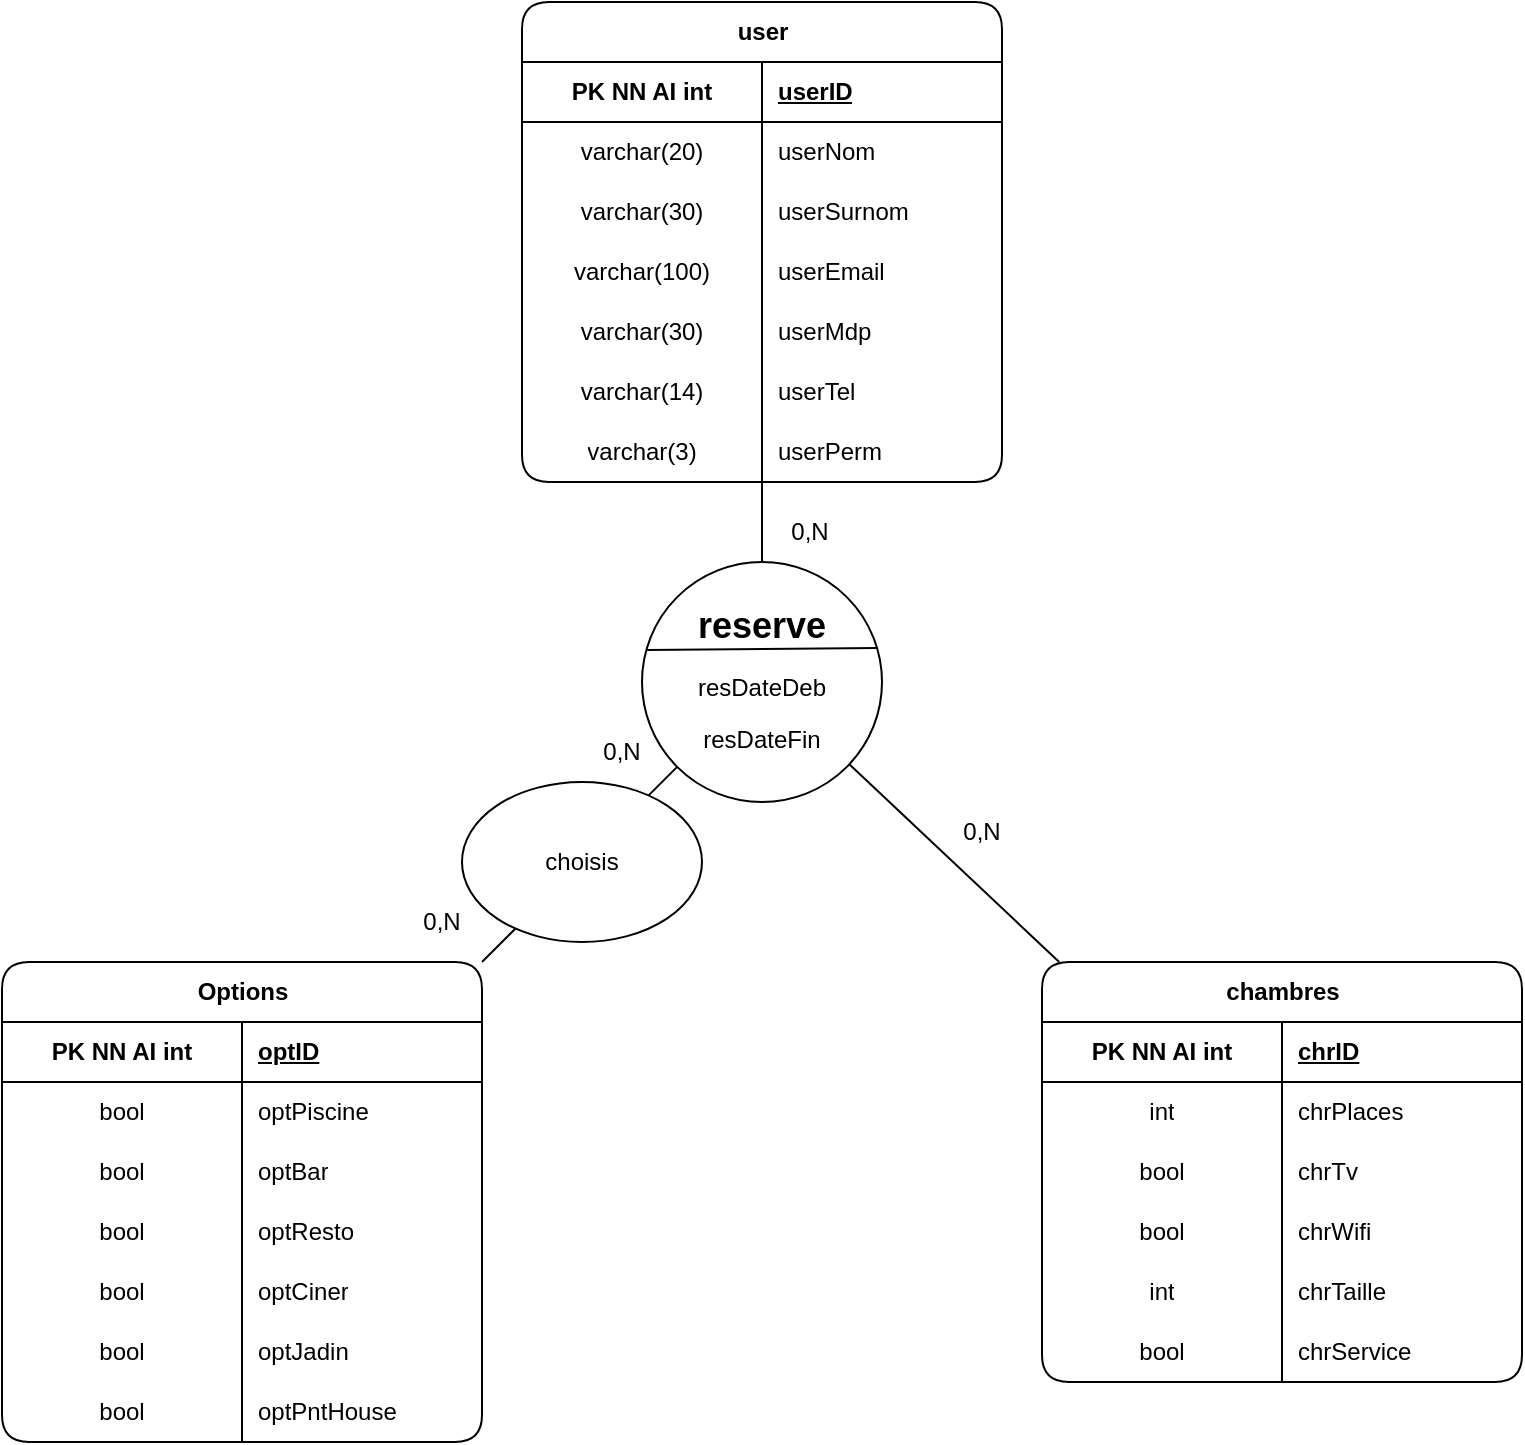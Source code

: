 <mxfile version="21.6.8" type="device" pages="2">
  <diagram name="mcd" id="0VUE_btCbwP5V_DI0fSj">
    <mxGraphModel dx="978" dy="571" grid="1" gridSize="10" guides="1" tooltips="1" connect="1" arrows="1" fold="1" page="1" pageScale="1" pageWidth="827" pageHeight="1169" math="0" shadow="0">
      <root>
        <mxCell id="0" />
        <mxCell id="1" parent="0" />
        <mxCell id="zVL0Dq3wx6tWAgTs3PxP-1" value="user" style="shape=table;startSize=30;container=1;collapsible=1;childLayout=tableLayout;fixedRows=1;rowLines=0;fontStyle=1;align=center;resizeLast=1;html=1;labelBackgroundColor=none;rounded=1;" parent="1" vertex="1">
          <mxGeometry x="300" y="40" width="240" height="240" as="geometry" />
        </mxCell>
        <mxCell id="zVL0Dq3wx6tWAgTs3PxP-2" value="" style="shape=tableRow;horizontal=0;startSize=0;swimlaneHead=0;swimlaneBody=0;fillColor=none;collapsible=0;dropTarget=0;points=[[0,0.5],[1,0.5]];portConstraint=eastwest;top=0;left=0;right=0;bottom=1;labelBackgroundColor=none;rounded=1;" parent="zVL0Dq3wx6tWAgTs3PxP-1" vertex="1">
          <mxGeometry y="30" width="240" height="30" as="geometry" />
        </mxCell>
        <mxCell id="zVL0Dq3wx6tWAgTs3PxP-3" value="PK NN AI int" style="shape=partialRectangle;connectable=0;fillColor=none;top=0;left=0;bottom=0;right=0;fontStyle=1;overflow=hidden;whiteSpace=wrap;html=1;labelBackgroundColor=none;rounded=1;" parent="zVL0Dq3wx6tWAgTs3PxP-2" vertex="1">
          <mxGeometry width="120" height="30" as="geometry">
            <mxRectangle width="120" height="30" as="alternateBounds" />
          </mxGeometry>
        </mxCell>
        <mxCell id="zVL0Dq3wx6tWAgTs3PxP-4" value="userID" style="shape=partialRectangle;connectable=0;fillColor=none;top=0;left=0;bottom=0;right=0;align=left;spacingLeft=6;fontStyle=5;overflow=hidden;whiteSpace=wrap;html=1;labelBackgroundColor=none;rounded=1;" parent="zVL0Dq3wx6tWAgTs3PxP-2" vertex="1">
          <mxGeometry x="120" width="120" height="30" as="geometry">
            <mxRectangle width="120" height="30" as="alternateBounds" />
          </mxGeometry>
        </mxCell>
        <mxCell id="zVL0Dq3wx6tWAgTs3PxP-5" value="" style="shape=tableRow;horizontal=0;startSize=0;swimlaneHead=0;swimlaneBody=0;fillColor=none;collapsible=0;dropTarget=0;points=[[0,0.5],[1,0.5]];portConstraint=eastwest;top=0;left=0;right=0;bottom=0;labelBackgroundColor=none;rounded=1;" parent="zVL0Dq3wx6tWAgTs3PxP-1" vertex="1">
          <mxGeometry y="60" width="240" height="30" as="geometry" />
        </mxCell>
        <mxCell id="zVL0Dq3wx6tWAgTs3PxP-6" value="varchar(20)" style="shape=partialRectangle;connectable=0;fillColor=none;top=0;left=0;bottom=0;right=0;editable=1;overflow=hidden;whiteSpace=wrap;html=1;labelBackgroundColor=none;rounded=1;" parent="zVL0Dq3wx6tWAgTs3PxP-5" vertex="1">
          <mxGeometry width="120" height="30" as="geometry">
            <mxRectangle width="120" height="30" as="alternateBounds" />
          </mxGeometry>
        </mxCell>
        <mxCell id="zVL0Dq3wx6tWAgTs3PxP-7" value="userNom" style="shape=partialRectangle;connectable=0;fillColor=none;top=0;left=0;bottom=0;right=0;align=left;spacingLeft=6;overflow=hidden;whiteSpace=wrap;html=1;labelBackgroundColor=none;rounded=1;" parent="zVL0Dq3wx6tWAgTs3PxP-5" vertex="1">
          <mxGeometry x="120" width="120" height="30" as="geometry">
            <mxRectangle width="120" height="30" as="alternateBounds" />
          </mxGeometry>
        </mxCell>
        <mxCell id="zVL0Dq3wx6tWAgTs3PxP-8" value="" style="shape=tableRow;horizontal=0;startSize=0;swimlaneHead=0;swimlaneBody=0;fillColor=none;collapsible=0;dropTarget=0;points=[[0,0.5],[1,0.5]];portConstraint=eastwest;top=0;left=0;right=0;bottom=0;labelBackgroundColor=none;rounded=1;" parent="zVL0Dq3wx6tWAgTs3PxP-1" vertex="1">
          <mxGeometry y="90" width="240" height="30" as="geometry" />
        </mxCell>
        <mxCell id="zVL0Dq3wx6tWAgTs3PxP-9" value="varchar(30)" style="shape=partialRectangle;connectable=0;fillColor=none;top=0;left=0;bottom=0;right=0;editable=1;overflow=hidden;whiteSpace=wrap;html=1;labelBackgroundColor=none;rounded=1;" parent="zVL0Dq3wx6tWAgTs3PxP-8" vertex="1">
          <mxGeometry width="120" height="30" as="geometry">
            <mxRectangle width="120" height="30" as="alternateBounds" />
          </mxGeometry>
        </mxCell>
        <mxCell id="zVL0Dq3wx6tWAgTs3PxP-10" value="userSurnom" style="shape=partialRectangle;connectable=0;fillColor=none;top=0;left=0;bottom=0;right=0;align=left;spacingLeft=6;overflow=hidden;whiteSpace=wrap;html=1;labelBackgroundColor=none;rounded=1;" parent="zVL0Dq3wx6tWAgTs3PxP-8" vertex="1">
          <mxGeometry x="120" width="120" height="30" as="geometry">
            <mxRectangle width="120" height="30" as="alternateBounds" />
          </mxGeometry>
        </mxCell>
        <mxCell id="zVL0Dq3wx6tWAgTs3PxP-11" value="" style="shape=tableRow;horizontal=0;startSize=0;swimlaneHead=0;swimlaneBody=0;fillColor=none;collapsible=0;dropTarget=0;points=[[0,0.5],[1,0.5]];portConstraint=eastwest;top=0;left=0;right=0;bottom=0;labelBackgroundColor=none;rounded=1;" parent="zVL0Dq3wx6tWAgTs3PxP-1" vertex="1">
          <mxGeometry y="120" width="240" height="30" as="geometry" />
        </mxCell>
        <mxCell id="zVL0Dq3wx6tWAgTs3PxP-12" value="varchar(100)" style="shape=partialRectangle;connectable=0;fillColor=none;top=0;left=0;bottom=0;right=0;editable=1;overflow=hidden;whiteSpace=wrap;html=1;labelBackgroundColor=none;rounded=1;" parent="zVL0Dq3wx6tWAgTs3PxP-11" vertex="1">
          <mxGeometry width="120" height="30" as="geometry">
            <mxRectangle width="120" height="30" as="alternateBounds" />
          </mxGeometry>
        </mxCell>
        <mxCell id="zVL0Dq3wx6tWAgTs3PxP-13" value="userEmail" style="shape=partialRectangle;connectable=0;fillColor=none;top=0;left=0;bottom=0;right=0;align=left;spacingLeft=6;overflow=hidden;whiteSpace=wrap;html=1;labelBackgroundColor=none;rounded=1;" parent="zVL0Dq3wx6tWAgTs3PxP-11" vertex="1">
          <mxGeometry x="120" width="120" height="30" as="geometry">
            <mxRectangle width="120" height="30" as="alternateBounds" />
          </mxGeometry>
        </mxCell>
        <mxCell id="zVL0Dq3wx6tWAgTs3PxP-16" value="" style="shape=tableRow;horizontal=0;startSize=0;swimlaneHead=0;swimlaneBody=0;fillColor=none;collapsible=0;dropTarget=0;points=[[0,0.5],[1,0.5]];portConstraint=eastwest;top=0;left=0;right=0;bottom=0;labelBackgroundColor=none;rounded=1;" parent="zVL0Dq3wx6tWAgTs3PxP-1" vertex="1">
          <mxGeometry y="150" width="240" height="30" as="geometry" />
        </mxCell>
        <mxCell id="zVL0Dq3wx6tWAgTs3PxP-17" value="varchar(30)" style="shape=partialRectangle;connectable=0;fillColor=none;top=0;left=0;bottom=0;right=0;editable=1;overflow=hidden;whiteSpace=wrap;html=1;labelBackgroundColor=none;rounded=1;" parent="zVL0Dq3wx6tWAgTs3PxP-16" vertex="1">
          <mxGeometry width="120" height="30" as="geometry">
            <mxRectangle width="120" height="30" as="alternateBounds" />
          </mxGeometry>
        </mxCell>
        <mxCell id="zVL0Dq3wx6tWAgTs3PxP-18" value="userMdp" style="shape=partialRectangle;connectable=0;fillColor=none;top=0;left=0;bottom=0;right=0;align=left;spacingLeft=6;overflow=hidden;whiteSpace=wrap;html=1;labelBackgroundColor=none;rounded=1;" parent="zVL0Dq3wx6tWAgTs3PxP-16" vertex="1">
          <mxGeometry x="120" width="120" height="30" as="geometry">
            <mxRectangle width="120" height="30" as="alternateBounds" />
          </mxGeometry>
        </mxCell>
        <mxCell id="zVL0Dq3wx6tWAgTs3PxP-19" value="" style="shape=tableRow;horizontal=0;startSize=0;swimlaneHead=0;swimlaneBody=0;fillColor=none;collapsible=0;dropTarget=0;points=[[0,0.5],[1,0.5]];portConstraint=eastwest;top=0;left=0;right=0;bottom=0;labelBackgroundColor=none;rounded=1;" parent="zVL0Dq3wx6tWAgTs3PxP-1" vertex="1">
          <mxGeometry y="180" width="240" height="30" as="geometry" />
        </mxCell>
        <mxCell id="zVL0Dq3wx6tWAgTs3PxP-20" value="varchar(14)" style="shape=partialRectangle;connectable=0;fillColor=none;top=0;left=0;bottom=0;right=0;editable=1;overflow=hidden;whiteSpace=wrap;html=1;labelBackgroundColor=none;rounded=1;" parent="zVL0Dq3wx6tWAgTs3PxP-19" vertex="1">
          <mxGeometry width="120" height="30" as="geometry">
            <mxRectangle width="120" height="30" as="alternateBounds" />
          </mxGeometry>
        </mxCell>
        <mxCell id="zVL0Dq3wx6tWAgTs3PxP-21" value="userTel" style="shape=partialRectangle;connectable=0;fillColor=none;top=0;left=0;bottom=0;right=0;align=left;spacingLeft=6;overflow=hidden;whiteSpace=wrap;html=1;labelBackgroundColor=none;rounded=1;" parent="zVL0Dq3wx6tWAgTs3PxP-19" vertex="1">
          <mxGeometry x="120" width="120" height="30" as="geometry">
            <mxRectangle width="120" height="30" as="alternateBounds" />
          </mxGeometry>
        </mxCell>
        <mxCell id="zVL0Dq3wx6tWAgTs3PxP-22" value="" style="shape=tableRow;horizontal=0;startSize=0;swimlaneHead=0;swimlaneBody=0;fillColor=none;collapsible=0;dropTarget=0;points=[[0,0.5],[1,0.5]];portConstraint=eastwest;top=0;left=0;right=0;bottom=0;labelBackgroundColor=none;rounded=1;" parent="zVL0Dq3wx6tWAgTs3PxP-1" vertex="1">
          <mxGeometry y="210" width="240" height="30" as="geometry" />
        </mxCell>
        <mxCell id="zVL0Dq3wx6tWAgTs3PxP-23" value="varchar(3)" style="shape=partialRectangle;connectable=0;fillColor=none;top=0;left=0;bottom=0;right=0;editable=1;overflow=hidden;whiteSpace=wrap;html=1;labelBackgroundColor=none;rounded=1;" parent="zVL0Dq3wx6tWAgTs3PxP-22" vertex="1">
          <mxGeometry width="120" height="30" as="geometry">
            <mxRectangle width="120" height="30" as="alternateBounds" />
          </mxGeometry>
        </mxCell>
        <mxCell id="zVL0Dq3wx6tWAgTs3PxP-24" value="userPerm" style="shape=partialRectangle;connectable=0;fillColor=none;top=0;left=0;bottom=0;right=0;align=left;spacingLeft=6;overflow=hidden;whiteSpace=wrap;html=1;labelBackgroundColor=none;rounded=1;" parent="zVL0Dq3wx6tWAgTs3PxP-22" vertex="1">
          <mxGeometry x="120" width="120" height="30" as="geometry">
            <mxRectangle width="120" height="30" as="alternateBounds" />
          </mxGeometry>
        </mxCell>
        <mxCell id="zVL0Dq3wx6tWAgTs3PxP-47" value="chambres" style="shape=table;startSize=30;container=1;collapsible=1;childLayout=tableLayout;fixedRows=1;rowLines=0;fontStyle=1;align=center;resizeLast=1;html=1;labelBackgroundColor=none;rounded=1;" parent="1" vertex="1">
          <mxGeometry x="560" y="520" width="240" height="210" as="geometry" />
        </mxCell>
        <mxCell id="zVL0Dq3wx6tWAgTs3PxP-48" value="" style="shape=tableRow;horizontal=0;startSize=0;swimlaneHead=0;swimlaneBody=0;fillColor=none;collapsible=0;dropTarget=0;points=[[0,0.5],[1,0.5]];portConstraint=eastwest;top=0;left=0;right=0;bottom=1;labelBackgroundColor=none;rounded=1;" parent="zVL0Dq3wx6tWAgTs3PxP-47" vertex="1">
          <mxGeometry y="30" width="240" height="30" as="geometry" />
        </mxCell>
        <mxCell id="zVL0Dq3wx6tWAgTs3PxP-49" value="PK NN AI int" style="shape=partialRectangle;connectable=0;fillColor=none;top=0;left=0;bottom=0;right=0;fontStyle=1;overflow=hidden;whiteSpace=wrap;html=1;labelBackgroundColor=none;rounded=1;" parent="zVL0Dq3wx6tWAgTs3PxP-48" vertex="1">
          <mxGeometry width="120" height="30" as="geometry">
            <mxRectangle width="120" height="30" as="alternateBounds" />
          </mxGeometry>
        </mxCell>
        <mxCell id="zVL0Dq3wx6tWAgTs3PxP-50" value="chrID" style="shape=partialRectangle;connectable=0;fillColor=none;top=0;left=0;bottom=0;right=0;align=left;spacingLeft=6;fontStyle=5;overflow=hidden;whiteSpace=wrap;html=1;labelBackgroundColor=none;rounded=1;" parent="zVL0Dq3wx6tWAgTs3PxP-48" vertex="1">
          <mxGeometry x="120" width="120" height="30" as="geometry">
            <mxRectangle width="120" height="30" as="alternateBounds" />
          </mxGeometry>
        </mxCell>
        <mxCell id="zVL0Dq3wx6tWAgTs3PxP-51" value="" style="shape=tableRow;horizontal=0;startSize=0;swimlaneHead=0;swimlaneBody=0;fillColor=none;collapsible=0;dropTarget=0;points=[[0,0.5],[1,0.5]];portConstraint=eastwest;top=0;left=0;right=0;bottom=0;labelBackgroundColor=none;rounded=1;" parent="zVL0Dq3wx6tWAgTs3PxP-47" vertex="1">
          <mxGeometry y="60" width="240" height="30" as="geometry" />
        </mxCell>
        <mxCell id="zVL0Dq3wx6tWAgTs3PxP-52" value="int" style="shape=partialRectangle;connectable=0;fillColor=none;top=0;left=0;bottom=0;right=0;editable=1;overflow=hidden;whiteSpace=wrap;html=1;labelBackgroundColor=none;rounded=1;" parent="zVL0Dq3wx6tWAgTs3PxP-51" vertex="1">
          <mxGeometry width="120" height="30" as="geometry">
            <mxRectangle width="120" height="30" as="alternateBounds" />
          </mxGeometry>
        </mxCell>
        <mxCell id="zVL0Dq3wx6tWAgTs3PxP-53" value="chrPlaces" style="shape=partialRectangle;connectable=0;fillColor=none;top=0;left=0;bottom=0;right=0;align=left;spacingLeft=6;overflow=hidden;whiteSpace=wrap;html=1;labelBackgroundColor=none;rounded=1;" parent="zVL0Dq3wx6tWAgTs3PxP-51" vertex="1">
          <mxGeometry x="120" width="120" height="30" as="geometry">
            <mxRectangle width="120" height="30" as="alternateBounds" />
          </mxGeometry>
        </mxCell>
        <mxCell id="zVL0Dq3wx6tWAgTs3PxP-54" value="" style="shape=tableRow;horizontal=0;startSize=0;swimlaneHead=0;swimlaneBody=0;fillColor=none;collapsible=0;dropTarget=0;points=[[0,0.5],[1,0.5]];portConstraint=eastwest;top=0;left=0;right=0;bottom=0;labelBackgroundColor=none;rounded=1;" parent="zVL0Dq3wx6tWAgTs3PxP-47" vertex="1">
          <mxGeometry y="90" width="240" height="30" as="geometry" />
        </mxCell>
        <mxCell id="zVL0Dq3wx6tWAgTs3PxP-55" value="bool" style="shape=partialRectangle;connectable=0;fillColor=none;top=0;left=0;bottom=0;right=0;editable=1;overflow=hidden;whiteSpace=wrap;html=1;labelBackgroundColor=none;rounded=1;" parent="zVL0Dq3wx6tWAgTs3PxP-54" vertex="1">
          <mxGeometry width="120" height="30" as="geometry">
            <mxRectangle width="120" height="30" as="alternateBounds" />
          </mxGeometry>
        </mxCell>
        <mxCell id="zVL0Dq3wx6tWAgTs3PxP-56" value="chrTv" style="shape=partialRectangle;connectable=0;fillColor=none;top=0;left=0;bottom=0;right=0;align=left;spacingLeft=6;overflow=hidden;whiteSpace=wrap;html=1;labelBackgroundColor=none;rounded=1;" parent="zVL0Dq3wx6tWAgTs3PxP-54" vertex="1">
          <mxGeometry x="120" width="120" height="30" as="geometry">
            <mxRectangle width="120" height="30" as="alternateBounds" />
          </mxGeometry>
        </mxCell>
        <mxCell id="zVL0Dq3wx6tWAgTs3PxP-57" value="" style="shape=tableRow;horizontal=0;startSize=0;swimlaneHead=0;swimlaneBody=0;fillColor=none;collapsible=0;dropTarget=0;points=[[0,0.5],[1,0.5]];portConstraint=eastwest;top=0;left=0;right=0;bottom=0;labelBackgroundColor=none;rounded=1;" parent="zVL0Dq3wx6tWAgTs3PxP-47" vertex="1">
          <mxGeometry y="120" width="240" height="30" as="geometry" />
        </mxCell>
        <mxCell id="zVL0Dq3wx6tWAgTs3PxP-58" value="bool" style="shape=partialRectangle;connectable=0;fillColor=none;top=0;left=0;bottom=0;right=0;editable=1;overflow=hidden;whiteSpace=wrap;html=1;labelBackgroundColor=none;rounded=1;" parent="zVL0Dq3wx6tWAgTs3PxP-57" vertex="1">
          <mxGeometry width="120" height="30" as="geometry">
            <mxRectangle width="120" height="30" as="alternateBounds" />
          </mxGeometry>
        </mxCell>
        <mxCell id="zVL0Dq3wx6tWAgTs3PxP-59" value="chrWifi" style="shape=partialRectangle;connectable=0;fillColor=none;top=0;left=0;bottom=0;right=0;align=left;spacingLeft=6;overflow=hidden;whiteSpace=wrap;html=1;labelBackgroundColor=none;rounded=1;" parent="zVL0Dq3wx6tWAgTs3PxP-57" vertex="1">
          <mxGeometry x="120" width="120" height="30" as="geometry">
            <mxRectangle width="120" height="30" as="alternateBounds" />
          </mxGeometry>
        </mxCell>
        <mxCell id="zVL0Dq3wx6tWAgTs3PxP-60" value="" style="shape=tableRow;horizontal=0;startSize=0;swimlaneHead=0;swimlaneBody=0;fillColor=none;collapsible=0;dropTarget=0;points=[[0,0.5],[1,0.5]];portConstraint=eastwest;top=0;left=0;right=0;bottom=0;labelBackgroundColor=none;rounded=1;" parent="zVL0Dq3wx6tWAgTs3PxP-47" vertex="1">
          <mxGeometry y="150" width="240" height="30" as="geometry" />
        </mxCell>
        <mxCell id="zVL0Dq3wx6tWAgTs3PxP-61" value="int" style="shape=partialRectangle;connectable=0;fillColor=none;top=0;left=0;bottom=0;right=0;editable=1;overflow=hidden;whiteSpace=wrap;html=1;labelBackgroundColor=none;rounded=1;" parent="zVL0Dq3wx6tWAgTs3PxP-60" vertex="1">
          <mxGeometry width="120" height="30" as="geometry">
            <mxRectangle width="120" height="30" as="alternateBounds" />
          </mxGeometry>
        </mxCell>
        <mxCell id="zVL0Dq3wx6tWAgTs3PxP-62" value="chrTaille" style="shape=partialRectangle;connectable=0;fillColor=none;top=0;left=0;bottom=0;right=0;align=left;spacingLeft=6;overflow=hidden;whiteSpace=wrap;html=1;labelBackgroundColor=none;rounded=1;" parent="zVL0Dq3wx6tWAgTs3PxP-60" vertex="1">
          <mxGeometry x="120" width="120" height="30" as="geometry">
            <mxRectangle width="120" height="30" as="alternateBounds" />
          </mxGeometry>
        </mxCell>
        <mxCell id="zVL0Dq3wx6tWAgTs3PxP-63" value="" style="shape=tableRow;horizontal=0;startSize=0;swimlaneHead=0;swimlaneBody=0;fillColor=none;collapsible=0;dropTarget=0;points=[[0,0.5],[1,0.5]];portConstraint=eastwest;top=0;left=0;right=0;bottom=0;labelBackgroundColor=none;rounded=1;" parent="zVL0Dq3wx6tWAgTs3PxP-47" vertex="1">
          <mxGeometry y="180" width="240" height="30" as="geometry" />
        </mxCell>
        <mxCell id="zVL0Dq3wx6tWAgTs3PxP-64" value="bool" style="shape=partialRectangle;connectable=0;fillColor=none;top=0;left=0;bottom=0;right=0;editable=1;overflow=hidden;whiteSpace=wrap;html=1;labelBackgroundColor=none;rounded=1;" parent="zVL0Dq3wx6tWAgTs3PxP-63" vertex="1">
          <mxGeometry width="120" height="30" as="geometry">
            <mxRectangle width="120" height="30" as="alternateBounds" />
          </mxGeometry>
        </mxCell>
        <mxCell id="zVL0Dq3wx6tWAgTs3PxP-65" value="chrService" style="shape=partialRectangle;connectable=0;fillColor=none;top=0;left=0;bottom=0;right=0;align=left;spacingLeft=6;overflow=hidden;whiteSpace=wrap;html=1;labelBackgroundColor=none;rounded=1;" parent="zVL0Dq3wx6tWAgTs3PxP-63" vertex="1">
          <mxGeometry x="120" width="120" height="30" as="geometry">
            <mxRectangle width="120" height="30" as="alternateBounds" />
          </mxGeometry>
        </mxCell>
        <mxCell id="zVL0Dq3wx6tWAgTs3PxP-69" value="Options" style="shape=table;startSize=30;container=1;collapsible=1;childLayout=tableLayout;fixedRows=1;rowLines=0;fontStyle=1;align=center;resizeLast=1;html=1;labelBackgroundColor=none;rounded=1;" parent="1" vertex="1">
          <mxGeometry x="40" y="520" width="240" height="240" as="geometry" />
        </mxCell>
        <mxCell id="zVL0Dq3wx6tWAgTs3PxP-70" value="" style="shape=tableRow;horizontal=0;startSize=0;swimlaneHead=0;swimlaneBody=0;fillColor=none;collapsible=0;dropTarget=0;points=[[0,0.5],[1,0.5]];portConstraint=eastwest;top=0;left=0;right=0;bottom=1;labelBackgroundColor=none;rounded=1;" parent="zVL0Dq3wx6tWAgTs3PxP-69" vertex="1">
          <mxGeometry y="30" width="240" height="30" as="geometry" />
        </mxCell>
        <mxCell id="zVL0Dq3wx6tWAgTs3PxP-71" value="PK NN AI int" style="shape=partialRectangle;connectable=0;fillColor=none;top=0;left=0;bottom=0;right=0;fontStyle=1;overflow=hidden;whiteSpace=wrap;html=1;labelBackgroundColor=none;rounded=1;" parent="zVL0Dq3wx6tWAgTs3PxP-70" vertex="1">
          <mxGeometry width="120" height="30" as="geometry">
            <mxRectangle width="120" height="30" as="alternateBounds" />
          </mxGeometry>
        </mxCell>
        <mxCell id="zVL0Dq3wx6tWAgTs3PxP-72" value="optID" style="shape=partialRectangle;connectable=0;fillColor=none;top=0;left=0;bottom=0;right=0;align=left;spacingLeft=6;fontStyle=5;overflow=hidden;whiteSpace=wrap;html=1;labelBackgroundColor=none;rounded=1;" parent="zVL0Dq3wx6tWAgTs3PxP-70" vertex="1">
          <mxGeometry x="120" width="120" height="30" as="geometry">
            <mxRectangle width="120" height="30" as="alternateBounds" />
          </mxGeometry>
        </mxCell>
        <mxCell id="zVL0Dq3wx6tWAgTs3PxP-73" value="" style="shape=tableRow;horizontal=0;startSize=0;swimlaneHead=0;swimlaneBody=0;fillColor=none;collapsible=0;dropTarget=0;points=[[0,0.5],[1,0.5]];portConstraint=eastwest;top=0;left=0;right=0;bottom=0;labelBackgroundColor=none;rounded=1;" parent="zVL0Dq3wx6tWAgTs3PxP-69" vertex="1">
          <mxGeometry y="60" width="240" height="30" as="geometry" />
        </mxCell>
        <mxCell id="zVL0Dq3wx6tWAgTs3PxP-74" value="bool" style="shape=partialRectangle;connectable=0;fillColor=none;top=0;left=0;bottom=0;right=0;editable=1;overflow=hidden;whiteSpace=wrap;html=1;labelBackgroundColor=none;rounded=1;" parent="zVL0Dq3wx6tWAgTs3PxP-73" vertex="1">
          <mxGeometry width="120" height="30" as="geometry">
            <mxRectangle width="120" height="30" as="alternateBounds" />
          </mxGeometry>
        </mxCell>
        <mxCell id="zVL0Dq3wx6tWAgTs3PxP-75" value="optPiscine" style="shape=partialRectangle;connectable=0;fillColor=none;top=0;left=0;bottom=0;right=0;align=left;spacingLeft=6;overflow=hidden;whiteSpace=wrap;html=1;labelBackgroundColor=none;rounded=1;" parent="zVL0Dq3wx6tWAgTs3PxP-73" vertex="1">
          <mxGeometry x="120" width="120" height="30" as="geometry">
            <mxRectangle width="120" height="30" as="alternateBounds" />
          </mxGeometry>
        </mxCell>
        <mxCell id="zVL0Dq3wx6tWAgTs3PxP-76" value="" style="shape=tableRow;horizontal=0;startSize=0;swimlaneHead=0;swimlaneBody=0;fillColor=none;collapsible=0;dropTarget=0;points=[[0,0.5],[1,0.5]];portConstraint=eastwest;top=0;left=0;right=0;bottom=0;labelBackgroundColor=none;rounded=1;" parent="zVL0Dq3wx6tWAgTs3PxP-69" vertex="1">
          <mxGeometry y="90" width="240" height="30" as="geometry" />
        </mxCell>
        <mxCell id="zVL0Dq3wx6tWAgTs3PxP-77" value="bool" style="shape=partialRectangle;connectable=0;fillColor=none;top=0;left=0;bottom=0;right=0;editable=1;overflow=hidden;whiteSpace=wrap;html=1;labelBackgroundColor=none;rounded=1;" parent="zVL0Dq3wx6tWAgTs3PxP-76" vertex="1">
          <mxGeometry width="120" height="30" as="geometry">
            <mxRectangle width="120" height="30" as="alternateBounds" />
          </mxGeometry>
        </mxCell>
        <mxCell id="zVL0Dq3wx6tWAgTs3PxP-78" value="optBar" style="shape=partialRectangle;connectable=0;fillColor=none;top=0;left=0;bottom=0;right=0;align=left;spacingLeft=6;overflow=hidden;whiteSpace=wrap;html=1;labelBackgroundColor=none;rounded=1;" parent="zVL0Dq3wx6tWAgTs3PxP-76" vertex="1">
          <mxGeometry x="120" width="120" height="30" as="geometry">
            <mxRectangle width="120" height="30" as="alternateBounds" />
          </mxGeometry>
        </mxCell>
        <mxCell id="zVL0Dq3wx6tWAgTs3PxP-79" value="" style="shape=tableRow;horizontal=0;startSize=0;swimlaneHead=0;swimlaneBody=0;fillColor=none;collapsible=0;dropTarget=0;points=[[0,0.5],[1,0.5]];portConstraint=eastwest;top=0;left=0;right=0;bottom=0;labelBackgroundColor=none;rounded=1;" parent="zVL0Dq3wx6tWAgTs3PxP-69" vertex="1">
          <mxGeometry y="120" width="240" height="30" as="geometry" />
        </mxCell>
        <mxCell id="zVL0Dq3wx6tWAgTs3PxP-80" value="bool" style="shape=partialRectangle;connectable=0;fillColor=none;top=0;left=0;bottom=0;right=0;editable=1;overflow=hidden;whiteSpace=wrap;html=1;labelBackgroundColor=none;rounded=1;" parent="zVL0Dq3wx6tWAgTs3PxP-79" vertex="1">
          <mxGeometry width="120" height="30" as="geometry">
            <mxRectangle width="120" height="30" as="alternateBounds" />
          </mxGeometry>
        </mxCell>
        <mxCell id="zVL0Dq3wx6tWAgTs3PxP-81" value="optResto" style="shape=partialRectangle;connectable=0;fillColor=none;top=0;left=0;bottom=0;right=0;align=left;spacingLeft=6;overflow=hidden;whiteSpace=wrap;html=1;labelBackgroundColor=none;rounded=1;" parent="zVL0Dq3wx6tWAgTs3PxP-79" vertex="1">
          <mxGeometry x="120" width="120" height="30" as="geometry">
            <mxRectangle width="120" height="30" as="alternateBounds" />
          </mxGeometry>
        </mxCell>
        <mxCell id="zVL0Dq3wx6tWAgTs3PxP-82" value="" style="shape=tableRow;horizontal=0;startSize=0;swimlaneHead=0;swimlaneBody=0;fillColor=none;collapsible=0;dropTarget=0;points=[[0,0.5],[1,0.5]];portConstraint=eastwest;top=0;left=0;right=0;bottom=0;labelBackgroundColor=none;rounded=1;" parent="zVL0Dq3wx6tWAgTs3PxP-69" vertex="1">
          <mxGeometry y="150" width="240" height="30" as="geometry" />
        </mxCell>
        <mxCell id="zVL0Dq3wx6tWAgTs3PxP-83" value="bool" style="shape=partialRectangle;connectable=0;fillColor=none;top=0;left=0;bottom=0;right=0;editable=1;overflow=hidden;whiteSpace=wrap;html=1;labelBackgroundColor=none;rounded=1;" parent="zVL0Dq3wx6tWAgTs3PxP-82" vertex="1">
          <mxGeometry width="120" height="30" as="geometry">
            <mxRectangle width="120" height="30" as="alternateBounds" />
          </mxGeometry>
        </mxCell>
        <mxCell id="zVL0Dq3wx6tWAgTs3PxP-84" value="optCiner" style="shape=partialRectangle;connectable=0;fillColor=none;top=0;left=0;bottom=0;right=0;align=left;spacingLeft=6;overflow=hidden;whiteSpace=wrap;html=1;labelBackgroundColor=none;rounded=1;" parent="zVL0Dq3wx6tWAgTs3PxP-82" vertex="1">
          <mxGeometry x="120" width="120" height="30" as="geometry">
            <mxRectangle width="120" height="30" as="alternateBounds" />
          </mxGeometry>
        </mxCell>
        <mxCell id="zVL0Dq3wx6tWAgTs3PxP-85" value="" style="shape=tableRow;horizontal=0;startSize=0;swimlaneHead=0;swimlaneBody=0;fillColor=none;collapsible=0;dropTarget=0;points=[[0,0.5],[1,0.5]];portConstraint=eastwest;top=0;left=0;right=0;bottom=0;labelBackgroundColor=none;rounded=1;" parent="zVL0Dq3wx6tWAgTs3PxP-69" vertex="1">
          <mxGeometry y="180" width="240" height="30" as="geometry" />
        </mxCell>
        <mxCell id="zVL0Dq3wx6tWAgTs3PxP-86" value="bool" style="shape=partialRectangle;connectable=0;fillColor=none;top=0;left=0;bottom=0;right=0;editable=1;overflow=hidden;whiteSpace=wrap;html=1;labelBackgroundColor=none;rounded=1;" parent="zVL0Dq3wx6tWAgTs3PxP-85" vertex="1">
          <mxGeometry width="120" height="30" as="geometry">
            <mxRectangle width="120" height="30" as="alternateBounds" />
          </mxGeometry>
        </mxCell>
        <mxCell id="zVL0Dq3wx6tWAgTs3PxP-87" value="optJadin" style="shape=partialRectangle;connectable=0;fillColor=none;top=0;left=0;bottom=0;right=0;align=left;spacingLeft=6;overflow=hidden;whiteSpace=wrap;html=1;labelBackgroundColor=none;rounded=1;" parent="zVL0Dq3wx6tWAgTs3PxP-85" vertex="1">
          <mxGeometry x="120" width="120" height="30" as="geometry">
            <mxRectangle width="120" height="30" as="alternateBounds" />
          </mxGeometry>
        </mxCell>
        <mxCell id="zVL0Dq3wx6tWAgTs3PxP-88" value="" style="shape=tableRow;horizontal=0;startSize=0;swimlaneHead=0;swimlaneBody=0;fillColor=none;collapsible=0;dropTarget=0;points=[[0,0.5],[1,0.5]];portConstraint=eastwest;top=0;left=0;right=0;bottom=0;labelBackgroundColor=none;rounded=1;" parent="zVL0Dq3wx6tWAgTs3PxP-69" vertex="1">
          <mxGeometry y="210" width="240" height="30" as="geometry" />
        </mxCell>
        <mxCell id="zVL0Dq3wx6tWAgTs3PxP-89" value="bool" style="shape=partialRectangle;connectable=0;fillColor=none;top=0;left=0;bottom=0;right=0;editable=1;overflow=hidden;whiteSpace=wrap;html=1;labelBackgroundColor=none;rounded=1;" parent="zVL0Dq3wx6tWAgTs3PxP-88" vertex="1">
          <mxGeometry width="120" height="30" as="geometry">
            <mxRectangle width="120" height="30" as="alternateBounds" />
          </mxGeometry>
        </mxCell>
        <mxCell id="zVL0Dq3wx6tWAgTs3PxP-90" value="optPntHouse" style="shape=partialRectangle;connectable=0;fillColor=none;top=0;left=0;bottom=0;right=0;align=left;spacingLeft=6;overflow=hidden;whiteSpace=wrap;html=1;labelBackgroundColor=none;rounded=1;" parent="zVL0Dq3wx6tWAgTs3PxP-88" vertex="1">
          <mxGeometry x="120" width="120" height="30" as="geometry">
            <mxRectangle width="120" height="30" as="alternateBounds" />
          </mxGeometry>
        </mxCell>
        <mxCell id="zVL0Dq3wx6tWAgTs3PxP-91" value="" style="ellipse;whiteSpace=wrap;html=1;align=center;labelBackgroundColor=none;rounded=1;" parent="1" vertex="1">
          <mxGeometry x="360" y="320" width="120" height="120" as="geometry" />
        </mxCell>
        <mxCell id="zVL0Dq3wx6tWAgTs3PxP-92" value="" style="endArrow=none;html=1;rounded=1;labelBackgroundColor=none;fontColor=default;" parent="1" source="zVL0Dq3wx6tWAgTs3PxP-1" target="zVL0Dq3wx6tWAgTs3PxP-91" edge="1">
          <mxGeometry relative="1" as="geometry">
            <mxPoint x="290" y="400" as="sourcePoint" />
            <mxPoint x="450" y="400" as="targetPoint" />
          </mxGeometry>
        </mxCell>
        <mxCell id="MpLvs9mHhdQQ_DU3yxYV-1" value="&lt;h1 align=&quot;center&quot; style=&quot;font-size: 18px;&quot;&gt;reserve&lt;/h1&gt;&lt;p align=&quot;center&quot;&gt;resDateDeb&lt;/p&gt;&lt;p align=&quot;center&quot;&gt;resDateFin&lt;br&gt;&lt;/p&gt;" style="text;html=1;strokeColor=none;fillColor=none;spacing=5;spacingTop=-20;whiteSpace=wrap;overflow=hidden;rounded=0;align=center;" parent="1" vertex="1">
          <mxGeometry x="325" y="340" width="190" height="120" as="geometry" />
        </mxCell>
        <mxCell id="MpLvs9mHhdQQ_DU3yxYV-2" value="" style="endArrow=none;html=1;rounded=1;entryX=0.983;entryY=0.358;entryDx=0;entryDy=0;entryPerimeter=0;exitX=0.017;exitY=0.367;exitDx=0;exitDy=0;exitPerimeter=0;" parent="1" source="zVL0Dq3wx6tWAgTs3PxP-91" target="zVL0Dq3wx6tWAgTs3PxP-91" edge="1">
          <mxGeometry width="50" height="50" relative="1" as="geometry">
            <mxPoint x="350" y="420" as="sourcePoint" />
            <mxPoint x="400" y="370" as="targetPoint" />
          </mxGeometry>
        </mxCell>
        <mxCell id="sMqoA6GO5Vvas2jp_brJ-1" value="" style="endArrow=none;html=1;rounded=0;" parent="1" source="zVL0Dq3wx6tWAgTs3PxP-91" target="zVL0Dq3wx6tWAgTs3PxP-47" edge="1">
          <mxGeometry relative="1" as="geometry">
            <mxPoint x="290" y="400" as="sourcePoint" />
            <mxPoint x="450" y="400" as="targetPoint" />
          </mxGeometry>
        </mxCell>
        <mxCell id="sMqoA6GO5Vvas2jp_brJ-2" value="" style="endArrow=none;html=1;rounded=0;" parent="1" source="zVL0Dq3wx6tWAgTs3PxP-69" target="zVL0Dq3wx6tWAgTs3PxP-91" edge="1">
          <mxGeometry relative="1" as="geometry">
            <mxPoint x="110" y="410" as="sourcePoint" />
            <mxPoint x="270" y="410" as="targetPoint" />
          </mxGeometry>
        </mxCell>
        <mxCell id="sMqoA6GO5Vvas2jp_brJ-3" value="" style="ellipse;whiteSpace=wrap;html=1;rounded=1;" parent="1" vertex="1">
          <mxGeometry x="270" y="430" width="120" height="80" as="geometry" />
        </mxCell>
        <mxCell id="sMqoA6GO5Vvas2jp_brJ-4" value="choisis" style="text;html=1;strokeColor=none;fillColor=none;align=center;verticalAlign=middle;whiteSpace=wrap;rounded=0;" parent="1" vertex="1">
          <mxGeometry x="300" y="455" width="60" height="30" as="geometry" />
        </mxCell>
        <mxCell id="sMqoA6GO5Vvas2jp_brJ-5" value="0,N" style="text;html=1;strokeColor=none;fillColor=none;align=center;verticalAlign=middle;whiteSpace=wrap;rounded=0;" parent="1" vertex="1">
          <mxGeometry x="414" y="290" width="60" height="30" as="geometry" />
        </mxCell>
        <mxCell id="sMqoA6GO5Vvas2jp_brJ-6" value="0,N" style="text;html=1;strokeColor=none;fillColor=none;align=center;verticalAlign=middle;whiteSpace=wrap;rounded=0;" parent="1" vertex="1">
          <mxGeometry x="500" y="440" width="60" height="30" as="geometry" />
        </mxCell>
        <mxCell id="sMqoA6GO5Vvas2jp_brJ-7" value="0,N" style="text;html=1;strokeColor=none;fillColor=none;align=center;verticalAlign=middle;whiteSpace=wrap;rounded=0;" parent="1" vertex="1">
          <mxGeometry x="320" y="400" width="60" height="30" as="geometry" />
        </mxCell>
        <mxCell id="sMqoA6GO5Vvas2jp_brJ-9" value="0,N" style="text;html=1;strokeColor=none;fillColor=none;align=center;verticalAlign=middle;whiteSpace=wrap;rounded=0;" parent="1" vertex="1">
          <mxGeometry x="230" y="485" width="60" height="30" as="geometry" />
        </mxCell>
      </root>
    </mxGraphModel>
  </diagram>
  <diagram id="2VbX8ebrX7Yb7S4tzKRi" name="mld">
    <mxGraphModel dx="1434" dy="884" grid="1" gridSize="10" guides="1" tooltips="1" connect="1" arrows="1" fold="1" page="1" pageScale="1" pageWidth="827" pageHeight="1169" math="0" shadow="0">
      <root>
        <mxCell id="0" />
        <mxCell id="1" parent="0" />
        <mxCell id="76xdrGpITo8VIcdOfuQu-1" value="user" style="shape=table;startSize=30;container=1;collapsible=1;childLayout=tableLayout;fixedRows=1;rowLines=0;fontStyle=1;align=center;resizeLast=1;html=1;labelBackgroundColor=none;rounded=1;" parent="1" vertex="1">
          <mxGeometry x="40" y="120" width="240" height="240" as="geometry" />
        </mxCell>
        <mxCell id="76xdrGpITo8VIcdOfuQu-2" value="" style="shape=tableRow;horizontal=0;startSize=0;swimlaneHead=0;swimlaneBody=0;fillColor=none;collapsible=0;dropTarget=0;points=[[0,0.5],[1,0.5]];portConstraint=eastwest;top=0;left=0;right=0;bottom=1;labelBackgroundColor=none;rounded=1;" parent="76xdrGpITo8VIcdOfuQu-1" vertex="1">
          <mxGeometry y="30" width="240" height="30" as="geometry" />
        </mxCell>
        <mxCell id="76xdrGpITo8VIcdOfuQu-3" value="PK NN AI int" style="shape=partialRectangle;connectable=0;fillColor=none;top=0;left=0;bottom=0;right=0;fontStyle=1;overflow=hidden;whiteSpace=wrap;html=1;labelBackgroundColor=none;rounded=1;" parent="76xdrGpITo8VIcdOfuQu-2" vertex="1">
          <mxGeometry width="120" height="30" as="geometry">
            <mxRectangle width="120" height="30" as="alternateBounds" />
          </mxGeometry>
        </mxCell>
        <mxCell id="76xdrGpITo8VIcdOfuQu-4" value="userID" style="shape=partialRectangle;connectable=0;fillColor=none;top=0;left=0;bottom=0;right=0;align=left;spacingLeft=6;fontStyle=5;overflow=hidden;whiteSpace=wrap;html=1;labelBackgroundColor=none;rounded=1;" parent="76xdrGpITo8VIcdOfuQu-2" vertex="1">
          <mxGeometry x="120" width="120" height="30" as="geometry">
            <mxRectangle width="120" height="30" as="alternateBounds" />
          </mxGeometry>
        </mxCell>
        <mxCell id="76xdrGpITo8VIcdOfuQu-5" value="" style="shape=tableRow;horizontal=0;startSize=0;swimlaneHead=0;swimlaneBody=0;fillColor=none;collapsible=0;dropTarget=0;points=[[0,0.5],[1,0.5]];portConstraint=eastwest;top=0;left=0;right=0;bottom=0;labelBackgroundColor=none;rounded=1;" parent="76xdrGpITo8VIcdOfuQu-1" vertex="1">
          <mxGeometry y="60" width="240" height="30" as="geometry" />
        </mxCell>
        <mxCell id="76xdrGpITo8VIcdOfuQu-6" value="varchar(20)" style="shape=partialRectangle;connectable=0;fillColor=none;top=0;left=0;bottom=0;right=0;editable=1;overflow=hidden;whiteSpace=wrap;html=1;labelBackgroundColor=none;rounded=1;" parent="76xdrGpITo8VIcdOfuQu-5" vertex="1">
          <mxGeometry width="120" height="30" as="geometry">
            <mxRectangle width="120" height="30" as="alternateBounds" />
          </mxGeometry>
        </mxCell>
        <mxCell id="76xdrGpITo8VIcdOfuQu-7" value="userNom" style="shape=partialRectangle;connectable=0;fillColor=none;top=0;left=0;bottom=0;right=0;align=left;spacingLeft=6;overflow=hidden;whiteSpace=wrap;html=1;labelBackgroundColor=none;rounded=1;" parent="76xdrGpITo8VIcdOfuQu-5" vertex="1">
          <mxGeometry x="120" width="120" height="30" as="geometry">
            <mxRectangle width="120" height="30" as="alternateBounds" />
          </mxGeometry>
        </mxCell>
        <mxCell id="76xdrGpITo8VIcdOfuQu-8" value="" style="shape=tableRow;horizontal=0;startSize=0;swimlaneHead=0;swimlaneBody=0;fillColor=none;collapsible=0;dropTarget=0;points=[[0,0.5],[1,0.5]];portConstraint=eastwest;top=0;left=0;right=0;bottom=0;labelBackgroundColor=none;rounded=1;" parent="76xdrGpITo8VIcdOfuQu-1" vertex="1">
          <mxGeometry y="90" width="240" height="30" as="geometry" />
        </mxCell>
        <mxCell id="76xdrGpITo8VIcdOfuQu-9" value="varchar(30)" style="shape=partialRectangle;connectable=0;fillColor=none;top=0;left=0;bottom=0;right=0;editable=1;overflow=hidden;whiteSpace=wrap;html=1;labelBackgroundColor=none;rounded=1;" parent="76xdrGpITo8VIcdOfuQu-8" vertex="1">
          <mxGeometry width="120" height="30" as="geometry">
            <mxRectangle width="120" height="30" as="alternateBounds" />
          </mxGeometry>
        </mxCell>
        <mxCell id="76xdrGpITo8VIcdOfuQu-10" value="userSurnom" style="shape=partialRectangle;connectable=0;fillColor=none;top=0;left=0;bottom=0;right=0;align=left;spacingLeft=6;overflow=hidden;whiteSpace=wrap;html=1;labelBackgroundColor=none;rounded=1;" parent="76xdrGpITo8VIcdOfuQu-8" vertex="1">
          <mxGeometry x="120" width="120" height="30" as="geometry">
            <mxRectangle width="120" height="30" as="alternateBounds" />
          </mxGeometry>
        </mxCell>
        <mxCell id="76xdrGpITo8VIcdOfuQu-11" value="" style="shape=tableRow;horizontal=0;startSize=0;swimlaneHead=0;swimlaneBody=0;fillColor=none;collapsible=0;dropTarget=0;points=[[0,0.5],[1,0.5]];portConstraint=eastwest;top=0;left=0;right=0;bottom=0;labelBackgroundColor=none;rounded=1;" parent="76xdrGpITo8VIcdOfuQu-1" vertex="1">
          <mxGeometry y="120" width="240" height="30" as="geometry" />
        </mxCell>
        <mxCell id="76xdrGpITo8VIcdOfuQu-12" value="varchar(100)" style="shape=partialRectangle;connectable=0;fillColor=none;top=0;left=0;bottom=0;right=0;editable=1;overflow=hidden;whiteSpace=wrap;html=1;labelBackgroundColor=none;rounded=1;" parent="76xdrGpITo8VIcdOfuQu-11" vertex="1">
          <mxGeometry width="120" height="30" as="geometry">
            <mxRectangle width="120" height="30" as="alternateBounds" />
          </mxGeometry>
        </mxCell>
        <mxCell id="76xdrGpITo8VIcdOfuQu-13" value="userEmail" style="shape=partialRectangle;connectable=0;fillColor=none;top=0;left=0;bottom=0;right=0;align=left;spacingLeft=6;overflow=hidden;whiteSpace=wrap;html=1;labelBackgroundColor=none;rounded=1;" parent="76xdrGpITo8VIcdOfuQu-11" vertex="1">
          <mxGeometry x="120" width="120" height="30" as="geometry">
            <mxRectangle width="120" height="30" as="alternateBounds" />
          </mxGeometry>
        </mxCell>
        <mxCell id="76xdrGpITo8VIcdOfuQu-14" value="" style="shape=tableRow;horizontal=0;startSize=0;swimlaneHead=0;swimlaneBody=0;fillColor=none;collapsible=0;dropTarget=0;points=[[0,0.5],[1,0.5]];portConstraint=eastwest;top=0;left=0;right=0;bottom=0;labelBackgroundColor=none;rounded=1;" parent="76xdrGpITo8VIcdOfuQu-1" vertex="1">
          <mxGeometry y="150" width="240" height="30" as="geometry" />
        </mxCell>
        <mxCell id="76xdrGpITo8VIcdOfuQu-15" value="varchar(30)" style="shape=partialRectangle;connectable=0;fillColor=none;top=0;left=0;bottom=0;right=0;editable=1;overflow=hidden;whiteSpace=wrap;html=1;labelBackgroundColor=none;rounded=1;" parent="76xdrGpITo8VIcdOfuQu-14" vertex="1">
          <mxGeometry width="120" height="30" as="geometry">
            <mxRectangle width="120" height="30" as="alternateBounds" />
          </mxGeometry>
        </mxCell>
        <mxCell id="76xdrGpITo8VIcdOfuQu-16" value="userMdp" style="shape=partialRectangle;connectable=0;fillColor=none;top=0;left=0;bottom=0;right=0;align=left;spacingLeft=6;overflow=hidden;whiteSpace=wrap;html=1;labelBackgroundColor=none;rounded=1;" parent="76xdrGpITo8VIcdOfuQu-14" vertex="1">
          <mxGeometry x="120" width="120" height="30" as="geometry">
            <mxRectangle width="120" height="30" as="alternateBounds" />
          </mxGeometry>
        </mxCell>
        <mxCell id="76xdrGpITo8VIcdOfuQu-17" value="" style="shape=tableRow;horizontal=0;startSize=0;swimlaneHead=0;swimlaneBody=0;fillColor=none;collapsible=0;dropTarget=0;points=[[0,0.5],[1,0.5]];portConstraint=eastwest;top=0;left=0;right=0;bottom=0;labelBackgroundColor=none;rounded=1;" parent="76xdrGpITo8VIcdOfuQu-1" vertex="1">
          <mxGeometry y="180" width="240" height="30" as="geometry" />
        </mxCell>
        <mxCell id="76xdrGpITo8VIcdOfuQu-18" value="varchar(14)" style="shape=partialRectangle;connectable=0;fillColor=none;top=0;left=0;bottom=0;right=0;editable=1;overflow=hidden;whiteSpace=wrap;html=1;labelBackgroundColor=none;rounded=1;" parent="76xdrGpITo8VIcdOfuQu-17" vertex="1">
          <mxGeometry width="120" height="30" as="geometry">
            <mxRectangle width="120" height="30" as="alternateBounds" />
          </mxGeometry>
        </mxCell>
        <mxCell id="76xdrGpITo8VIcdOfuQu-19" value="userTel" style="shape=partialRectangle;connectable=0;fillColor=none;top=0;left=0;bottom=0;right=0;align=left;spacingLeft=6;overflow=hidden;whiteSpace=wrap;html=1;labelBackgroundColor=none;rounded=1;" parent="76xdrGpITo8VIcdOfuQu-17" vertex="1">
          <mxGeometry x="120" width="120" height="30" as="geometry">
            <mxRectangle width="120" height="30" as="alternateBounds" />
          </mxGeometry>
        </mxCell>
        <mxCell id="76xdrGpITo8VIcdOfuQu-20" value="" style="shape=tableRow;horizontal=0;startSize=0;swimlaneHead=0;swimlaneBody=0;fillColor=none;collapsible=0;dropTarget=0;points=[[0,0.5],[1,0.5]];portConstraint=eastwest;top=0;left=0;right=0;bottom=0;labelBackgroundColor=none;rounded=1;" parent="76xdrGpITo8VIcdOfuQu-1" vertex="1">
          <mxGeometry y="210" width="240" height="30" as="geometry" />
        </mxCell>
        <mxCell id="76xdrGpITo8VIcdOfuQu-21" value="varchar(3)" style="shape=partialRectangle;connectable=0;fillColor=none;top=0;left=0;bottom=0;right=0;editable=1;overflow=hidden;whiteSpace=wrap;html=1;labelBackgroundColor=none;rounded=1;" parent="76xdrGpITo8VIcdOfuQu-20" vertex="1">
          <mxGeometry width="120" height="30" as="geometry">
            <mxRectangle width="120" height="30" as="alternateBounds" />
          </mxGeometry>
        </mxCell>
        <mxCell id="76xdrGpITo8VIcdOfuQu-22" value="userPerm" style="shape=partialRectangle;connectable=0;fillColor=none;top=0;left=0;bottom=0;right=0;align=left;spacingLeft=6;overflow=hidden;whiteSpace=wrap;html=1;labelBackgroundColor=none;rounded=1;" parent="76xdrGpITo8VIcdOfuQu-20" vertex="1">
          <mxGeometry x="120" width="120" height="30" as="geometry">
            <mxRectangle width="120" height="30" as="alternateBounds" />
          </mxGeometry>
        </mxCell>
        <mxCell id="76xdrGpITo8VIcdOfuQu-23" value="reservations" style="shape=table;startSize=30;container=1;collapsible=1;childLayout=tableLayout;fixedRows=1;rowLines=0;fontStyle=1;align=center;resizeLast=1;html=1;labelBackgroundColor=none;rounded=1;" parent="1" vertex="1">
          <mxGeometry x="340" y="280" width="240" height="180" as="geometry" />
        </mxCell>
        <mxCell id="76xdrGpITo8VIcdOfuQu-24" value="" style="shape=tableRow;horizontal=0;startSize=0;swimlaneHead=0;swimlaneBody=0;fillColor=none;collapsible=0;dropTarget=0;points=[[0,0.5],[1,0.5]];portConstraint=eastwest;top=0;left=0;right=0;bottom=1;labelBackgroundColor=none;rounded=1;" parent="76xdrGpITo8VIcdOfuQu-23" vertex="1">
          <mxGeometry y="30" width="240" height="30" as="geometry" />
        </mxCell>
        <mxCell id="76xdrGpITo8VIcdOfuQu-25" value="PK NN AI int" style="shape=partialRectangle;connectable=0;fillColor=none;top=0;left=0;bottom=0;right=0;fontStyle=1;overflow=hidden;whiteSpace=wrap;html=1;labelBackgroundColor=none;rounded=1;" parent="76xdrGpITo8VIcdOfuQu-24" vertex="1">
          <mxGeometry width="120" height="30" as="geometry">
            <mxRectangle width="120" height="30" as="alternateBounds" />
          </mxGeometry>
        </mxCell>
        <mxCell id="76xdrGpITo8VIcdOfuQu-26" value="resID" style="shape=partialRectangle;connectable=0;fillColor=none;top=0;left=0;bottom=0;right=0;align=left;spacingLeft=6;fontStyle=5;overflow=hidden;whiteSpace=wrap;html=1;labelBackgroundColor=none;rounded=1;" parent="76xdrGpITo8VIcdOfuQu-24" vertex="1">
          <mxGeometry x="120" width="120" height="30" as="geometry">
            <mxRectangle width="120" height="30" as="alternateBounds" />
          </mxGeometry>
        </mxCell>
        <mxCell id="76xdrGpITo8VIcdOfuQu-27" value="" style="shape=tableRow;horizontal=0;startSize=0;swimlaneHead=0;swimlaneBody=0;fillColor=none;collapsible=0;dropTarget=0;points=[[0,0.5],[1,0.5]];portConstraint=eastwest;top=0;left=0;right=0;bottom=0;labelBackgroundColor=none;rounded=1;" parent="76xdrGpITo8VIcdOfuQu-23" vertex="1">
          <mxGeometry y="60" width="240" height="30" as="geometry" />
        </mxCell>
        <mxCell id="76xdrGpITo8VIcdOfuQu-28" value="date" style="shape=partialRectangle;connectable=0;fillColor=none;top=0;left=0;bottom=0;right=0;editable=1;overflow=hidden;whiteSpace=wrap;html=1;labelBackgroundColor=none;rounded=1;" parent="76xdrGpITo8VIcdOfuQu-27" vertex="1">
          <mxGeometry width="120" height="30" as="geometry">
            <mxRectangle width="120" height="30" as="alternateBounds" />
          </mxGeometry>
        </mxCell>
        <mxCell id="76xdrGpITo8VIcdOfuQu-29" value="resDateDeb" style="shape=partialRectangle;connectable=0;fillColor=none;top=0;left=0;bottom=0;right=0;align=left;spacingLeft=6;overflow=hidden;whiteSpace=wrap;html=1;labelBackgroundColor=none;rounded=1;" parent="76xdrGpITo8VIcdOfuQu-27" vertex="1">
          <mxGeometry x="120" width="120" height="30" as="geometry">
            <mxRectangle width="120" height="30" as="alternateBounds" />
          </mxGeometry>
        </mxCell>
        <mxCell id="76xdrGpITo8VIcdOfuQu-30" value="" style="shape=tableRow;horizontal=0;startSize=0;swimlaneHead=0;swimlaneBody=0;fillColor=none;collapsible=0;dropTarget=0;points=[[0,0.5],[1,0.5]];portConstraint=eastwest;top=0;left=0;right=0;bottom=0;labelBackgroundColor=none;rounded=1;" parent="76xdrGpITo8VIcdOfuQu-23" vertex="1">
          <mxGeometry y="90" width="240" height="30" as="geometry" />
        </mxCell>
        <mxCell id="76xdrGpITo8VIcdOfuQu-31" value="date" style="shape=partialRectangle;connectable=0;fillColor=none;top=0;left=0;bottom=0;right=0;editable=1;overflow=hidden;whiteSpace=wrap;html=1;labelBackgroundColor=none;rounded=1;" parent="76xdrGpITo8VIcdOfuQu-30" vertex="1">
          <mxGeometry width="120" height="30" as="geometry">
            <mxRectangle width="120" height="30" as="alternateBounds" />
          </mxGeometry>
        </mxCell>
        <mxCell id="76xdrGpITo8VIcdOfuQu-32" value="resDateFin" style="shape=partialRectangle;connectable=0;fillColor=none;top=0;left=0;bottom=0;right=0;align=left;spacingLeft=6;overflow=hidden;whiteSpace=wrap;html=1;labelBackgroundColor=none;rounded=1;" parent="76xdrGpITo8VIcdOfuQu-30" vertex="1">
          <mxGeometry x="120" width="120" height="30" as="geometry">
            <mxRectangle width="120" height="30" as="alternateBounds" />
          </mxGeometry>
        </mxCell>
        <mxCell id="DhjLZilMIM9G5f6EjjxM-1" value="" style="shape=tableRow;horizontal=0;startSize=0;swimlaneHead=0;swimlaneBody=0;fillColor=none;collapsible=0;dropTarget=0;points=[[0,0.5],[1,0.5]];portConstraint=eastwest;top=1;left=0;right=0;bottom=0;labelBackgroundColor=none;rounded=1;" parent="76xdrGpITo8VIcdOfuQu-23" vertex="1">
          <mxGeometry y="120" width="240" height="30" as="geometry" />
        </mxCell>
        <mxCell id="DhjLZilMIM9G5f6EjjxM-2" value="FK" style="shape=partialRectangle;connectable=0;fillColor=none;top=0;left=0;bottom=0;right=0;editable=1;overflow=hidden;whiteSpace=wrap;html=1;labelBackgroundColor=none;rounded=1;" parent="DhjLZilMIM9G5f6EjjxM-1" vertex="1">
          <mxGeometry width="120" height="30" as="geometry">
            <mxRectangle width="120" height="30" as="alternateBounds" />
          </mxGeometry>
        </mxCell>
        <mxCell id="DhjLZilMIM9G5f6EjjxM-3" value="userID" style="shape=partialRectangle;connectable=0;fillColor=none;top=0;left=0;bottom=0;right=0;align=left;spacingLeft=6;overflow=hidden;whiteSpace=wrap;html=1;labelBackgroundColor=none;rounded=1;" parent="DhjLZilMIM9G5f6EjjxM-1" vertex="1">
          <mxGeometry x="120" width="120" height="30" as="geometry">
            <mxRectangle width="120" height="30" as="alternateBounds" />
          </mxGeometry>
        </mxCell>
        <mxCell id="fOnXge11LIdsNZQzwYqK-1" value="" style="shape=tableRow;horizontal=0;startSize=0;swimlaneHead=0;swimlaneBody=0;fillColor=none;collapsible=0;dropTarget=0;points=[[0,0.5],[1,0.5]];portConstraint=eastwest;top=0;left=0;right=0;bottom=0;labelBackgroundColor=none;rounded=1;" parent="76xdrGpITo8VIcdOfuQu-23" vertex="1">
          <mxGeometry y="150" width="240" height="30" as="geometry" />
        </mxCell>
        <mxCell id="fOnXge11LIdsNZQzwYqK-2" value="FK" style="shape=partialRectangle;connectable=0;fillColor=none;top=0;left=0;bottom=0;right=0;editable=1;overflow=hidden;whiteSpace=wrap;html=1;labelBackgroundColor=none;rounded=1;" parent="fOnXge11LIdsNZQzwYqK-1" vertex="1">
          <mxGeometry width="120" height="30" as="geometry">
            <mxRectangle width="120" height="30" as="alternateBounds" />
          </mxGeometry>
        </mxCell>
        <mxCell id="fOnXge11LIdsNZQzwYqK-3" value="chrID" style="shape=partialRectangle;connectable=0;fillColor=none;top=0;left=0;bottom=0;right=0;align=left;spacingLeft=6;overflow=hidden;whiteSpace=wrap;html=1;labelBackgroundColor=none;rounded=1;" parent="fOnXge11LIdsNZQzwYqK-1" vertex="1">
          <mxGeometry x="120" width="120" height="30" as="geometry">
            <mxRectangle width="120" height="30" as="alternateBounds" />
          </mxGeometry>
        </mxCell>
        <mxCell id="76xdrGpITo8VIcdOfuQu-33" value="chambres" style="shape=table;startSize=30;container=1;collapsible=1;childLayout=tableLayout;fixedRows=1;rowLines=0;fontStyle=1;align=center;resizeLast=1;html=1;labelBackgroundColor=none;rounded=1;" parent="1" vertex="1">
          <mxGeometry x="40" y="400" width="240" height="210" as="geometry" />
        </mxCell>
        <mxCell id="76xdrGpITo8VIcdOfuQu-34" value="" style="shape=tableRow;horizontal=0;startSize=0;swimlaneHead=0;swimlaneBody=0;fillColor=none;collapsible=0;dropTarget=0;points=[[0,0.5],[1,0.5]];portConstraint=eastwest;top=0;left=0;right=0;bottom=1;labelBackgroundColor=none;rounded=1;" parent="76xdrGpITo8VIcdOfuQu-33" vertex="1">
          <mxGeometry y="30" width="240" height="30" as="geometry" />
        </mxCell>
        <mxCell id="76xdrGpITo8VIcdOfuQu-35" value="PK NN AI int" style="shape=partialRectangle;connectable=0;fillColor=none;top=0;left=0;bottom=0;right=0;fontStyle=1;overflow=hidden;whiteSpace=wrap;html=1;labelBackgroundColor=none;rounded=1;" parent="76xdrGpITo8VIcdOfuQu-34" vertex="1">
          <mxGeometry width="120" height="30" as="geometry">
            <mxRectangle width="120" height="30" as="alternateBounds" />
          </mxGeometry>
        </mxCell>
        <mxCell id="76xdrGpITo8VIcdOfuQu-36" value="chrID" style="shape=partialRectangle;connectable=0;fillColor=none;top=0;left=0;bottom=0;right=0;align=left;spacingLeft=6;fontStyle=5;overflow=hidden;whiteSpace=wrap;html=1;labelBackgroundColor=none;rounded=1;" parent="76xdrGpITo8VIcdOfuQu-34" vertex="1">
          <mxGeometry x="120" width="120" height="30" as="geometry">
            <mxRectangle width="120" height="30" as="alternateBounds" />
          </mxGeometry>
        </mxCell>
        <mxCell id="76xdrGpITo8VIcdOfuQu-37" value="" style="shape=tableRow;horizontal=0;startSize=0;swimlaneHead=0;swimlaneBody=0;fillColor=none;collapsible=0;dropTarget=0;points=[[0,0.5],[1,0.5]];portConstraint=eastwest;top=0;left=0;right=0;bottom=0;labelBackgroundColor=none;rounded=1;" parent="76xdrGpITo8VIcdOfuQu-33" vertex="1">
          <mxGeometry y="60" width="240" height="30" as="geometry" />
        </mxCell>
        <mxCell id="76xdrGpITo8VIcdOfuQu-38" value="int" style="shape=partialRectangle;connectable=0;fillColor=none;top=0;left=0;bottom=0;right=0;editable=1;overflow=hidden;whiteSpace=wrap;html=1;labelBackgroundColor=none;rounded=1;" parent="76xdrGpITo8VIcdOfuQu-37" vertex="1">
          <mxGeometry width="120" height="30" as="geometry">
            <mxRectangle width="120" height="30" as="alternateBounds" />
          </mxGeometry>
        </mxCell>
        <mxCell id="76xdrGpITo8VIcdOfuQu-39" value="chrPlaces" style="shape=partialRectangle;connectable=0;fillColor=none;top=0;left=0;bottom=0;right=0;align=left;spacingLeft=6;overflow=hidden;whiteSpace=wrap;html=1;labelBackgroundColor=none;rounded=1;" parent="76xdrGpITo8VIcdOfuQu-37" vertex="1">
          <mxGeometry x="120" width="120" height="30" as="geometry">
            <mxRectangle width="120" height="30" as="alternateBounds" />
          </mxGeometry>
        </mxCell>
        <mxCell id="76xdrGpITo8VIcdOfuQu-40" value="" style="shape=tableRow;horizontal=0;startSize=0;swimlaneHead=0;swimlaneBody=0;fillColor=none;collapsible=0;dropTarget=0;points=[[0,0.5],[1,0.5]];portConstraint=eastwest;top=0;left=0;right=0;bottom=0;labelBackgroundColor=none;rounded=1;" parent="76xdrGpITo8VIcdOfuQu-33" vertex="1">
          <mxGeometry y="90" width="240" height="30" as="geometry" />
        </mxCell>
        <mxCell id="76xdrGpITo8VIcdOfuQu-41" value="bool" style="shape=partialRectangle;connectable=0;fillColor=none;top=0;left=0;bottom=0;right=0;editable=1;overflow=hidden;whiteSpace=wrap;html=1;labelBackgroundColor=none;rounded=1;" parent="76xdrGpITo8VIcdOfuQu-40" vertex="1">
          <mxGeometry width="120" height="30" as="geometry">
            <mxRectangle width="120" height="30" as="alternateBounds" />
          </mxGeometry>
        </mxCell>
        <mxCell id="76xdrGpITo8VIcdOfuQu-42" value="chrTv" style="shape=partialRectangle;connectable=0;fillColor=none;top=0;left=0;bottom=0;right=0;align=left;spacingLeft=6;overflow=hidden;whiteSpace=wrap;html=1;labelBackgroundColor=none;rounded=1;" parent="76xdrGpITo8VIcdOfuQu-40" vertex="1">
          <mxGeometry x="120" width="120" height="30" as="geometry">
            <mxRectangle width="120" height="30" as="alternateBounds" />
          </mxGeometry>
        </mxCell>
        <mxCell id="76xdrGpITo8VIcdOfuQu-43" value="" style="shape=tableRow;horizontal=0;startSize=0;swimlaneHead=0;swimlaneBody=0;fillColor=none;collapsible=0;dropTarget=0;points=[[0,0.5],[1,0.5]];portConstraint=eastwest;top=0;left=0;right=0;bottom=0;labelBackgroundColor=none;rounded=1;" parent="76xdrGpITo8VIcdOfuQu-33" vertex="1">
          <mxGeometry y="120" width="240" height="30" as="geometry" />
        </mxCell>
        <mxCell id="76xdrGpITo8VIcdOfuQu-44" value="bool" style="shape=partialRectangle;connectable=0;fillColor=none;top=0;left=0;bottom=0;right=0;editable=1;overflow=hidden;whiteSpace=wrap;html=1;labelBackgroundColor=none;rounded=1;" parent="76xdrGpITo8VIcdOfuQu-43" vertex="1">
          <mxGeometry width="120" height="30" as="geometry">
            <mxRectangle width="120" height="30" as="alternateBounds" />
          </mxGeometry>
        </mxCell>
        <mxCell id="76xdrGpITo8VIcdOfuQu-45" value="chrWifi" style="shape=partialRectangle;connectable=0;fillColor=none;top=0;left=0;bottom=0;right=0;align=left;spacingLeft=6;overflow=hidden;whiteSpace=wrap;html=1;labelBackgroundColor=none;rounded=1;" parent="76xdrGpITo8VIcdOfuQu-43" vertex="1">
          <mxGeometry x="120" width="120" height="30" as="geometry">
            <mxRectangle width="120" height="30" as="alternateBounds" />
          </mxGeometry>
        </mxCell>
        <mxCell id="76xdrGpITo8VIcdOfuQu-46" value="" style="shape=tableRow;horizontal=0;startSize=0;swimlaneHead=0;swimlaneBody=0;fillColor=none;collapsible=0;dropTarget=0;points=[[0,0.5],[1,0.5]];portConstraint=eastwest;top=0;left=0;right=0;bottom=0;labelBackgroundColor=none;rounded=1;" parent="76xdrGpITo8VIcdOfuQu-33" vertex="1">
          <mxGeometry y="150" width="240" height="30" as="geometry" />
        </mxCell>
        <mxCell id="76xdrGpITo8VIcdOfuQu-47" value="int" style="shape=partialRectangle;connectable=0;fillColor=none;top=0;left=0;bottom=0;right=0;editable=1;overflow=hidden;whiteSpace=wrap;html=1;labelBackgroundColor=none;rounded=1;" parent="76xdrGpITo8VIcdOfuQu-46" vertex="1">
          <mxGeometry width="120" height="30" as="geometry">
            <mxRectangle width="120" height="30" as="alternateBounds" />
          </mxGeometry>
        </mxCell>
        <mxCell id="76xdrGpITo8VIcdOfuQu-48" value="chrTaille" style="shape=partialRectangle;connectable=0;fillColor=none;top=0;left=0;bottom=0;right=0;align=left;spacingLeft=6;overflow=hidden;whiteSpace=wrap;html=1;labelBackgroundColor=none;rounded=1;" parent="76xdrGpITo8VIcdOfuQu-46" vertex="1">
          <mxGeometry x="120" width="120" height="30" as="geometry">
            <mxRectangle width="120" height="30" as="alternateBounds" />
          </mxGeometry>
        </mxCell>
        <mxCell id="76xdrGpITo8VIcdOfuQu-49" value="" style="shape=tableRow;horizontal=0;startSize=0;swimlaneHead=0;swimlaneBody=0;fillColor=none;collapsible=0;dropTarget=0;points=[[0,0.5],[1,0.5]];portConstraint=eastwest;top=0;left=0;right=0;bottom=0;labelBackgroundColor=none;rounded=1;" parent="76xdrGpITo8VIcdOfuQu-33" vertex="1">
          <mxGeometry y="180" width="240" height="30" as="geometry" />
        </mxCell>
        <mxCell id="76xdrGpITo8VIcdOfuQu-50" value="bool" style="shape=partialRectangle;connectable=0;fillColor=none;top=0;left=0;bottom=0;right=0;editable=1;overflow=hidden;whiteSpace=wrap;html=1;labelBackgroundColor=none;rounded=1;" parent="76xdrGpITo8VIcdOfuQu-49" vertex="1">
          <mxGeometry width="120" height="30" as="geometry">
            <mxRectangle width="120" height="30" as="alternateBounds" />
          </mxGeometry>
        </mxCell>
        <mxCell id="76xdrGpITo8VIcdOfuQu-51" value="chrService" style="shape=partialRectangle;connectable=0;fillColor=none;top=0;left=0;bottom=0;right=0;align=left;spacingLeft=6;overflow=hidden;whiteSpace=wrap;html=1;labelBackgroundColor=none;rounded=1;" parent="76xdrGpITo8VIcdOfuQu-49" vertex="1">
          <mxGeometry x="120" width="120" height="30" as="geometry">
            <mxRectangle width="120" height="30" as="alternateBounds" />
          </mxGeometry>
        </mxCell>
        <mxCell id="76xdrGpITo8VIcdOfuQu-52" value="Options" style="shape=table;startSize=30;container=1;collapsible=1;childLayout=tableLayout;fixedRows=1;rowLines=0;fontStyle=1;align=center;resizeLast=1;html=1;labelBackgroundColor=none;rounded=1;" parent="1" vertex="1">
          <mxGeometry x="640" y="400" width="240" height="240" as="geometry" />
        </mxCell>
        <mxCell id="76xdrGpITo8VIcdOfuQu-53" value="" style="shape=tableRow;horizontal=0;startSize=0;swimlaneHead=0;swimlaneBody=0;fillColor=none;collapsible=0;dropTarget=0;points=[[0,0.5],[1,0.5]];portConstraint=eastwest;top=0;left=0;right=0;bottom=1;labelBackgroundColor=none;rounded=1;" parent="76xdrGpITo8VIcdOfuQu-52" vertex="1">
          <mxGeometry y="30" width="240" height="30" as="geometry" />
        </mxCell>
        <mxCell id="76xdrGpITo8VIcdOfuQu-54" value="PK NN AI int" style="shape=partialRectangle;connectable=0;fillColor=none;top=0;left=0;bottom=0;right=0;fontStyle=1;overflow=hidden;whiteSpace=wrap;html=1;labelBackgroundColor=none;rounded=1;" parent="76xdrGpITo8VIcdOfuQu-53" vertex="1">
          <mxGeometry width="120" height="30" as="geometry">
            <mxRectangle width="120" height="30" as="alternateBounds" />
          </mxGeometry>
        </mxCell>
        <mxCell id="76xdrGpITo8VIcdOfuQu-55" value="optID" style="shape=partialRectangle;connectable=0;fillColor=none;top=0;left=0;bottom=0;right=0;align=left;spacingLeft=6;fontStyle=5;overflow=hidden;whiteSpace=wrap;html=1;labelBackgroundColor=none;rounded=1;" parent="76xdrGpITo8VIcdOfuQu-53" vertex="1">
          <mxGeometry x="120" width="120" height="30" as="geometry">
            <mxRectangle width="120" height="30" as="alternateBounds" />
          </mxGeometry>
        </mxCell>
        <mxCell id="76xdrGpITo8VIcdOfuQu-56" value="" style="shape=tableRow;horizontal=0;startSize=0;swimlaneHead=0;swimlaneBody=0;fillColor=none;collapsible=0;dropTarget=0;points=[[0,0.5],[1,0.5]];portConstraint=eastwest;top=0;left=0;right=0;bottom=0;labelBackgroundColor=none;rounded=1;" parent="76xdrGpITo8VIcdOfuQu-52" vertex="1">
          <mxGeometry y="60" width="240" height="30" as="geometry" />
        </mxCell>
        <mxCell id="76xdrGpITo8VIcdOfuQu-57" value="bool" style="shape=partialRectangle;connectable=0;fillColor=none;top=0;left=0;bottom=0;right=0;editable=1;overflow=hidden;whiteSpace=wrap;html=1;labelBackgroundColor=none;rounded=1;" parent="76xdrGpITo8VIcdOfuQu-56" vertex="1">
          <mxGeometry width="120" height="30" as="geometry">
            <mxRectangle width="120" height="30" as="alternateBounds" />
          </mxGeometry>
        </mxCell>
        <mxCell id="76xdrGpITo8VIcdOfuQu-58" value="optPiscine" style="shape=partialRectangle;connectable=0;fillColor=none;top=0;left=0;bottom=0;right=0;align=left;spacingLeft=6;overflow=hidden;whiteSpace=wrap;html=1;labelBackgroundColor=none;rounded=1;" parent="76xdrGpITo8VIcdOfuQu-56" vertex="1">
          <mxGeometry x="120" width="120" height="30" as="geometry">
            <mxRectangle width="120" height="30" as="alternateBounds" />
          </mxGeometry>
        </mxCell>
        <mxCell id="76xdrGpITo8VIcdOfuQu-59" value="" style="shape=tableRow;horizontal=0;startSize=0;swimlaneHead=0;swimlaneBody=0;fillColor=none;collapsible=0;dropTarget=0;points=[[0,0.5],[1,0.5]];portConstraint=eastwest;top=0;left=0;right=0;bottom=0;labelBackgroundColor=none;rounded=1;" parent="76xdrGpITo8VIcdOfuQu-52" vertex="1">
          <mxGeometry y="90" width="240" height="30" as="geometry" />
        </mxCell>
        <mxCell id="76xdrGpITo8VIcdOfuQu-60" value="bool" style="shape=partialRectangle;connectable=0;fillColor=none;top=0;left=0;bottom=0;right=0;editable=1;overflow=hidden;whiteSpace=wrap;html=1;labelBackgroundColor=none;rounded=1;" parent="76xdrGpITo8VIcdOfuQu-59" vertex="1">
          <mxGeometry width="120" height="30" as="geometry">
            <mxRectangle width="120" height="30" as="alternateBounds" />
          </mxGeometry>
        </mxCell>
        <mxCell id="76xdrGpITo8VIcdOfuQu-61" value="optBar" style="shape=partialRectangle;connectable=0;fillColor=none;top=0;left=0;bottom=0;right=0;align=left;spacingLeft=6;overflow=hidden;whiteSpace=wrap;html=1;labelBackgroundColor=none;rounded=1;" parent="76xdrGpITo8VIcdOfuQu-59" vertex="1">
          <mxGeometry x="120" width="120" height="30" as="geometry">
            <mxRectangle width="120" height="30" as="alternateBounds" />
          </mxGeometry>
        </mxCell>
        <mxCell id="76xdrGpITo8VIcdOfuQu-62" value="" style="shape=tableRow;horizontal=0;startSize=0;swimlaneHead=0;swimlaneBody=0;fillColor=none;collapsible=0;dropTarget=0;points=[[0,0.5],[1,0.5]];portConstraint=eastwest;top=0;left=0;right=0;bottom=0;labelBackgroundColor=none;rounded=1;" parent="76xdrGpITo8VIcdOfuQu-52" vertex="1">
          <mxGeometry y="120" width="240" height="30" as="geometry" />
        </mxCell>
        <mxCell id="76xdrGpITo8VIcdOfuQu-63" value="bool" style="shape=partialRectangle;connectable=0;fillColor=none;top=0;left=0;bottom=0;right=0;editable=1;overflow=hidden;whiteSpace=wrap;html=1;labelBackgroundColor=none;rounded=1;" parent="76xdrGpITo8VIcdOfuQu-62" vertex="1">
          <mxGeometry width="120" height="30" as="geometry">
            <mxRectangle width="120" height="30" as="alternateBounds" />
          </mxGeometry>
        </mxCell>
        <mxCell id="76xdrGpITo8VIcdOfuQu-64" value="optResto" style="shape=partialRectangle;connectable=0;fillColor=none;top=0;left=0;bottom=0;right=0;align=left;spacingLeft=6;overflow=hidden;whiteSpace=wrap;html=1;labelBackgroundColor=none;rounded=1;" parent="76xdrGpITo8VIcdOfuQu-62" vertex="1">
          <mxGeometry x="120" width="120" height="30" as="geometry">
            <mxRectangle width="120" height="30" as="alternateBounds" />
          </mxGeometry>
        </mxCell>
        <mxCell id="76xdrGpITo8VIcdOfuQu-65" value="" style="shape=tableRow;horizontal=0;startSize=0;swimlaneHead=0;swimlaneBody=0;fillColor=none;collapsible=0;dropTarget=0;points=[[0,0.5],[1,0.5]];portConstraint=eastwest;top=0;left=0;right=0;bottom=0;labelBackgroundColor=none;rounded=1;" parent="76xdrGpITo8VIcdOfuQu-52" vertex="1">
          <mxGeometry y="150" width="240" height="30" as="geometry" />
        </mxCell>
        <mxCell id="76xdrGpITo8VIcdOfuQu-66" value="bool" style="shape=partialRectangle;connectable=0;fillColor=none;top=0;left=0;bottom=0;right=0;editable=1;overflow=hidden;whiteSpace=wrap;html=1;labelBackgroundColor=none;rounded=1;" parent="76xdrGpITo8VIcdOfuQu-65" vertex="1">
          <mxGeometry width="120" height="30" as="geometry">
            <mxRectangle width="120" height="30" as="alternateBounds" />
          </mxGeometry>
        </mxCell>
        <mxCell id="76xdrGpITo8VIcdOfuQu-67" value="optCiner" style="shape=partialRectangle;connectable=0;fillColor=none;top=0;left=0;bottom=0;right=0;align=left;spacingLeft=6;overflow=hidden;whiteSpace=wrap;html=1;labelBackgroundColor=none;rounded=1;" parent="76xdrGpITo8VIcdOfuQu-65" vertex="1">
          <mxGeometry x="120" width="120" height="30" as="geometry">
            <mxRectangle width="120" height="30" as="alternateBounds" />
          </mxGeometry>
        </mxCell>
        <mxCell id="76xdrGpITo8VIcdOfuQu-68" value="" style="shape=tableRow;horizontal=0;startSize=0;swimlaneHead=0;swimlaneBody=0;fillColor=none;collapsible=0;dropTarget=0;points=[[0,0.5],[1,0.5]];portConstraint=eastwest;top=0;left=0;right=0;bottom=0;labelBackgroundColor=none;rounded=1;" parent="76xdrGpITo8VIcdOfuQu-52" vertex="1">
          <mxGeometry y="180" width="240" height="30" as="geometry" />
        </mxCell>
        <mxCell id="76xdrGpITo8VIcdOfuQu-69" value="bool" style="shape=partialRectangle;connectable=0;fillColor=none;top=0;left=0;bottom=0;right=0;editable=1;overflow=hidden;whiteSpace=wrap;html=1;labelBackgroundColor=none;rounded=1;" parent="76xdrGpITo8VIcdOfuQu-68" vertex="1">
          <mxGeometry width="120" height="30" as="geometry">
            <mxRectangle width="120" height="30" as="alternateBounds" />
          </mxGeometry>
        </mxCell>
        <mxCell id="76xdrGpITo8VIcdOfuQu-70" value="optJadin" style="shape=partialRectangle;connectable=0;fillColor=none;top=0;left=0;bottom=0;right=0;align=left;spacingLeft=6;overflow=hidden;whiteSpace=wrap;html=1;labelBackgroundColor=none;rounded=1;" parent="76xdrGpITo8VIcdOfuQu-68" vertex="1">
          <mxGeometry x="120" width="120" height="30" as="geometry">
            <mxRectangle width="120" height="30" as="alternateBounds" />
          </mxGeometry>
        </mxCell>
        <mxCell id="76xdrGpITo8VIcdOfuQu-71" value="" style="shape=tableRow;horizontal=0;startSize=0;swimlaneHead=0;swimlaneBody=0;fillColor=none;collapsible=0;dropTarget=0;points=[[0,0.5],[1,0.5]];portConstraint=eastwest;top=0;left=0;right=0;bottom=0;labelBackgroundColor=none;rounded=1;" parent="76xdrGpITo8VIcdOfuQu-52" vertex="1">
          <mxGeometry y="210" width="240" height="30" as="geometry" />
        </mxCell>
        <mxCell id="76xdrGpITo8VIcdOfuQu-72" value="bool" style="shape=partialRectangle;connectable=0;fillColor=none;top=0;left=0;bottom=0;right=0;editable=1;overflow=hidden;whiteSpace=wrap;html=1;labelBackgroundColor=none;rounded=1;" parent="76xdrGpITo8VIcdOfuQu-71" vertex="1">
          <mxGeometry width="120" height="30" as="geometry">
            <mxRectangle width="120" height="30" as="alternateBounds" />
          </mxGeometry>
        </mxCell>
        <mxCell id="76xdrGpITo8VIcdOfuQu-73" value="optPntHouse" style="shape=partialRectangle;connectable=0;fillColor=none;top=0;left=0;bottom=0;right=0;align=left;spacingLeft=6;overflow=hidden;whiteSpace=wrap;html=1;labelBackgroundColor=none;rounded=1;" parent="76xdrGpITo8VIcdOfuQu-71" vertex="1">
          <mxGeometry x="120" width="120" height="30" as="geometry">
            <mxRectangle width="120" height="30" as="alternateBounds" />
          </mxGeometry>
        </mxCell>
        <mxCell id="fOnXge11LIdsNZQzwYqK-6" value="" style="edgeStyle=entityRelationEdgeStyle;fontSize=12;html=1;endArrow=ERzeroToMany;endFill=1;rounded=1;" parent="1" source="76xdrGpITo8VIcdOfuQu-2" target="DhjLZilMIM9G5f6EjjxM-1" edge="1">
          <mxGeometry width="100" height="100" relative="1" as="geometry">
            <mxPoint x="340" y="490" as="sourcePoint" />
            <mxPoint x="440" y="390" as="targetPoint" />
          </mxGeometry>
        </mxCell>
        <mxCell id="pw0L1NsOYW8MDbBCvpv1-1" value="choixOpt" style="shape=table;startSize=30;container=1;collapsible=1;childLayout=tableLayout;fixedRows=1;rowLines=0;fontStyle=1;align=center;resizeLast=1;html=1;labelBackgroundColor=none;rounded=1;" vertex="1" parent="1">
          <mxGeometry x="640" y="250" width="240" height="120" as="geometry" />
        </mxCell>
        <mxCell id="pw0L1NsOYW8MDbBCvpv1-2" value="" style="shape=tableRow;horizontal=0;startSize=0;swimlaneHead=0;swimlaneBody=0;fillColor=none;collapsible=0;dropTarget=0;points=[[0,0.5],[1,0.5]];portConstraint=eastwest;top=0;left=0;right=0;bottom=1;labelBackgroundColor=none;rounded=1;" vertex="1" parent="pw0L1NsOYW8MDbBCvpv1-1">
          <mxGeometry y="30" width="240" height="30" as="geometry" />
        </mxCell>
        <mxCell id="pw0L1NsOYW8MDbBCvpv1-3" value="PK NN AI int" style="shape=partialRectangle;connectable=0;fillColor=none;top=0;left=0;bottom=0;right=0;fontStyle=1;overflow=hidden;whiteSpace=wrap;html=1;labelBackgroundColor=none;rounded=1;" vertex="1" parent="pw0L1NsOYW8MDbBCvpv1-2">
          <mxGeometry width="120" height="30" as="geometry">
            <mxRectangle width="120" height="30" as="alternateBounds" />
          </mxGeometry>
        </mxCell>
        <mxCell id="pw0L1NsOYW8MDbBCvpv1-4" value="ChOpID" style="shape=partialRectangle;connectable=0;fillColor=none;top=0;left=0;bottom=0;right=0;align=left;spacingLeft=6;fontStyle=5;overflow=hidden;whiteSpace=wrap;html=1;labelBackgroundColor=none;rounded=1;" vertex="1" parent="pw0L1NsOYW8MDbBCvpv1-2">
          <mxGeometry x="120" width="120" height="30" as="geometry">
            <mxRectangle width="120" height="30" as="alternateBounds" />
          </mxGeometry>
        </mxCell>
        <mxCell id="pw0L1NsOYW8MDbBCvpv1-11" value="" style="shape=tableRow;horizontal=0;startSize=0;swimlaneHead=0;swimlaneBody=0;fillColor=none;collapsible=0;dropTarget=0;points=[[0,0.5],[1,0.5]];portConstraint=eastwest;top=1;left=0;right=0;bottom=0;labelBackgroundColor=none;rounded=1;" vertex="1" parent="pw0L1NsOYW8MDbBCvpv1-1">
          <mxGeometry y="60" width="240" height="30" as="geometry" />
        </mxCell>
        <mxCell id="pw0L1NsOYW8MDbBCvpv1-12" value="FK" style="shape=partialRectangle;connectable=0;fillColor=none;top=0;left=0;bottom=0;right=0;editable=1;overflow=hidden;whiteSpace=wrap;html=1;labelBackgroundColor=none;rounded=1;" vertex="1" parent="pw0L1NsOYW8MDbBCvpv1-11">
          <mxGeometry width="120" height="30" as="geometry">
            <mxRectangle width="120" height="30" as="alternateBounds" />
          </mxGeometry>
        </mxCell>
        <mxCell id="pw0L1NsOYW8MDbBCvpv1-13" value="resID" style="shape=partialRectangle;connectable=0;fillColor=none;top=0;left=0;bottom=0;right=0;align=left;spacingLeft=6;overflow=hidden;whiteSpace=wrap;html=1;labelBackgroundColor=none;rounded=1;" vertex="1" parent="pw0L1NsOYW8MDbBCvpv1-11">
          <mxGeometry x="120" width="120" height="30" as="geometry">
            <mxRectangle width="120" height="30" as="alternateBounds" />
          </mxGeometry>
        </mxCell>
        <mxCell id="pw0L1NsOYW8MDbBCvpv1-14" value="" style="shape=tableRow;horizontal=0;startSize=0;swimlaneHead=0;swimlaneBody=0;fillColor=none;collapsible=0;dropTarget=0;points=[[0,0.5],[1,0.5]];portConstraint=eastwest;top=0;left=0;right=0;bottom=0;labelBackgroundColor=none;rounded=1;" vertex="1" parent="pw0L1NsOYW8MDbBCvpv1-1">
          <mxGeometry y="90" width="240" height="30" as="geometry" />
        </mxCell>
        <mxCell id="pw0L1NsOYW8MDbBCvpv1-15" value="FK" style="shape=partialRectangle;connectable=0;fillColor=none;top=0;left=0;bottom=0;right=0;editable=1;overflow=hidden;whiteSpace=wrap;html=1;labelBackgroundColor=none;rounded=1;" vertex="1" parent="pw0L1NsOYW8MDbBCvpv1-14">
          <mxGeometry width="120" height="30" as="geometry">
            <mxRectangle width="120" height="30" as="alternateBounds" />
          </mxGeometry>
        </mxCell>
        <mxCell id="pw0L1NsOYW8MDbBCvpv1-16" value="optID" style="shape=partialRectangle;connectable=0;fillColor=none;top=0;left=0;bottom=0;right=0;align=left;spacingLeft=6;overflow=hidden;whiteSpace=wrap;html=1;labelBackgroundColor=none;rounded=1;" vertex="1" parent="pw0L1NsOYW8MDbBCvpv1-14">
          <mxGeometry x="120" width="120" height="30" as="geometry">
            <mxRectangle width="120" height="30" as="alternateBounds" />
          </mxGeometry>
        </mxCell>
        <mxCell id="b6SEkzvHAGyHfykXGFj4-1" value="" style="edgeStyle=entityRelationEdgeStyle;fontSize=12;html=1;endArrow=ERzeroToMany;endFill=1;rounded=1;" edge="1" parent="1" source="76xdrGpITo8VIcdOfuQu-53" target="pw0L1NsOYW8MDbBCvpv1-14">
          <mxGeometry width="100" height="100" relative="1" as="geometry">
            <mxPoint x="360" y="660" as="sourcePoint" />
            <mxPoint x="460" y="560" as="targetPoint" />
          </mxGeometry>
        </mxCell>
        <mxCell id="b6SEkzvHAGyHfykXGFj4-2" value="" style="edgeStyle=entityRelationEdgeStyle;fontSize=12;html=1;endArrow=ERzeroToMany;endFill=1;strokeColor=default;rounded=1;" edge="1" parent="1" source="76xdrGpITo8VIcdOfuQu-24" target="pw0L1NsOYW8MDbBCvpv1-11">
          <mxGeometry width="100" height="100" relative="1" as="geometry">
            <mxPoint x="360" y="670" as="sourcePoint" />
            <mxPoint x="460" y="570" as="targetPoint" />
          </mxGeometry>
        </mxCell>
        <mxCell id="b6SEkzvHAGyHfykXGFj4-3" value="" style="edgeStyle=entityRelationEdgeStyle;fontSize=12;html=1;endArrow=ERzeroToMany;endFill=1;rounded=1;" edge="1" parent="1" source="76xdrGpITo8VIcdOfuQu-34" target="fOnXge11LIdsNZQzwYqK-1">
          <mxGeometry width="100" height="100" relative="1" as="geometry">
            <mxPoint x="360" y="680" as="sourcePoint" />
            <mxPoint x="460" y="580" as="targetPoint" />
          </mxGeometry>
        </mxCell>
      </root>
    </mxGraphModel>
  </diagram>
</mxfile>
